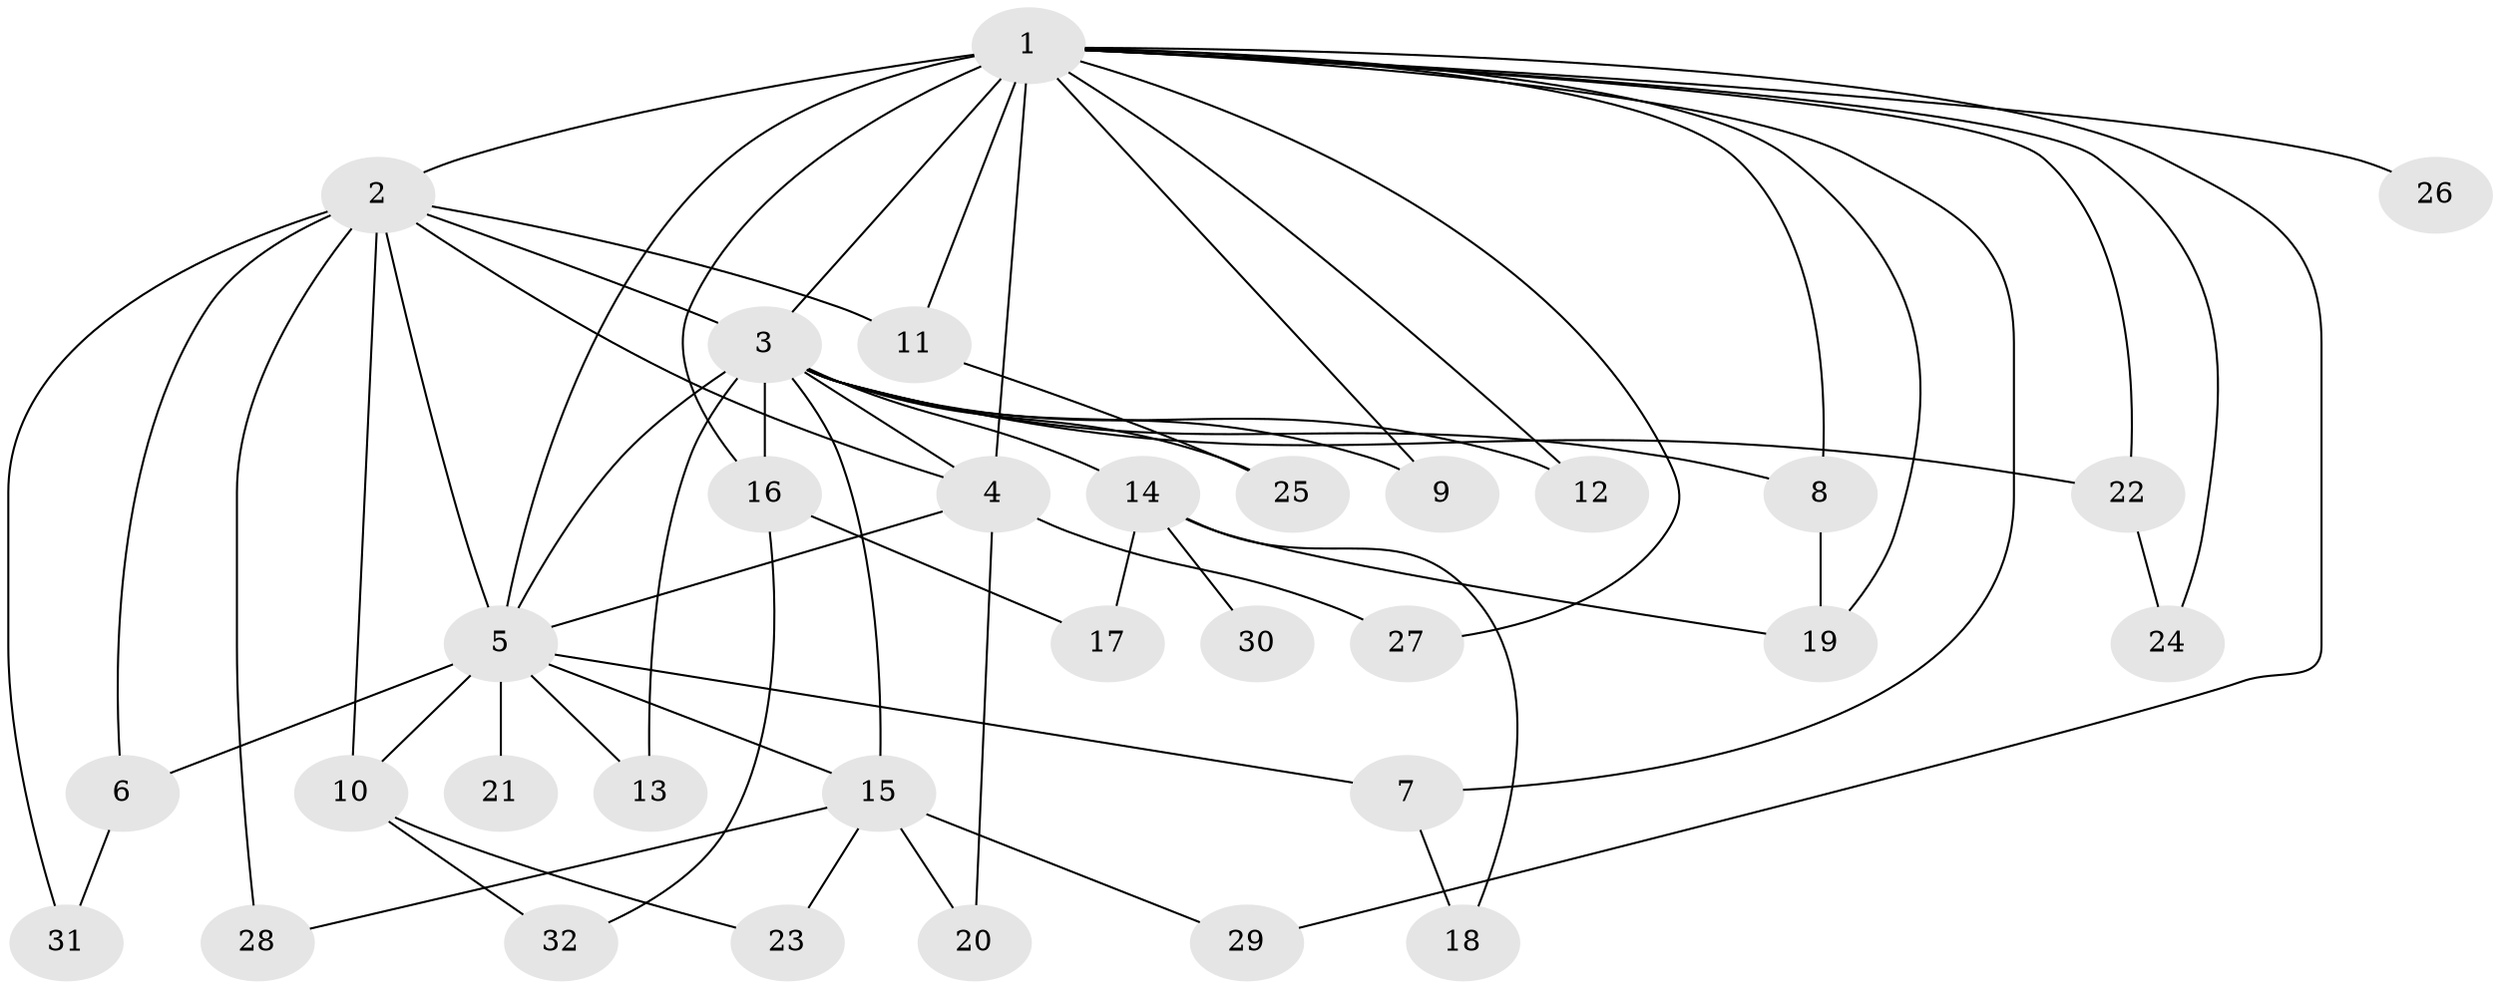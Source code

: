 // original degree distribution, {12: 0.038461538461538464, 11: 0.038461538461538464, 17: 0.057692307692307696, 18: 0.038461538461538464, 13: 0.019230769230769232, 3: 0.19230769230769232, 2: 0.5, 4: 0.057692307692307696, 7: 0.019230769230769232, 6: 0.019230769230769232, 5: 0.019230769230769232}
// Generated by graph-tools (version 1.1) at 2025/49/03/04/25 22:49:32]
// undirected, 32 vertices, 61 edges
graph export_dot {
  node [color=gray90,style=filled];
  1;
  2;
  3;
  4;
  5;
  6;
  7;
  8;
  9;
  10;
  11;
  12;
  13;
  14;
  15;
  16;
  17;
  18;
  19;
  20;
  21;
  22;
  23;
  24;
  25;
  26;
  27;
  28;
  29;
  30;
  31;
  32;
  1 -- 2 [weight=5.0];
  1 -- 3 [weight=8.0];
  1 -- 4 [weight=14.0];
  1 -- 5 [weight=7.0];
  1 -- 7 [weight=1.0];
  1 -- 8 [weight=1.0];
  1 -- 9 [weight=1.0];
  1 -- 11 [weight=1.0];
  1 -- 12 [weight=1.0];
  1 -- 16 [weight=1.0];
  1 -- 19 [weight=1.0];
  1 -- 22 [weight=1.0];
  1 -- 24 [weight=1.0];
  1 -- 26 [weight=2.0];
  1 -- 27 [weight=1.0];
  1 -- 29 [weight=1.0];
  2 -- 3 [weight=2.0];
  2 -- 4 [weight=3.0];
  2 -- 5 [weight=2.0];
  2 -- 6 [weight=1.0];
  2 -- 10 [weight=1.0];
  2 -- 11 [weight=1.0];
  2 -- 28 [weight=1.0];
  2 -- 31 [weight=1.0];
  3 -- 4 [weight=4.0];
  3 -- 5 [weight=4.0];
  3 -- 8 [weight=1.0];
  3 -- 9 [weight=1.0];
  3 -- 12 [weight=1.0];
  3 -- 13 [weight=1.0];
  3 -- 14 [weight=3.0];
  3 -- 15 [weight=1.0];
  3 -- 16 [weight=1.0];
  3 -- 22 [weight=1.0];
  3 -- 25 [weight=1.0];
  4 -- 5 [weight=4.0];
  4 -- 20 [weight=1.0];
  4 -- 27 [weight=1.0];
  5 -- 6 [weight=1.0];
  5 -- 7 [weight=1.0];
  5 -- 10 [weight=1.0];
  5 -- 13 [weight=1.0];
  5 -- 15 [weight=1.0];
  5 -- 21 [weight=1.0];
  6 -- 31 [weight=1.0];
  7 -- 18 [weight=1.0];
  8 -- 19 [weight=1.0];
  10 -- 23 [weight=1.0];
  10 -- 32 [weight=1.0];
  11 -- 25 [weight=1.0];
  14 -- 17 [weight=1.0];
  14 -- 18 [weight=1.0];
  14 -- 19 [weight=1.0];
  14 -- 30 [weight=2.0];
  15 -- 20 [weight=1.0];
  15 -- 23 [weight=1.0];
  15 -- 28 [weight=1.0];
  15 -- 29 [weight=1.0];
  16 -- 17 [weight=1.0];
  16 -- 32 [weight=1.0];
  22 -- 24 [weight=1.0];
}
